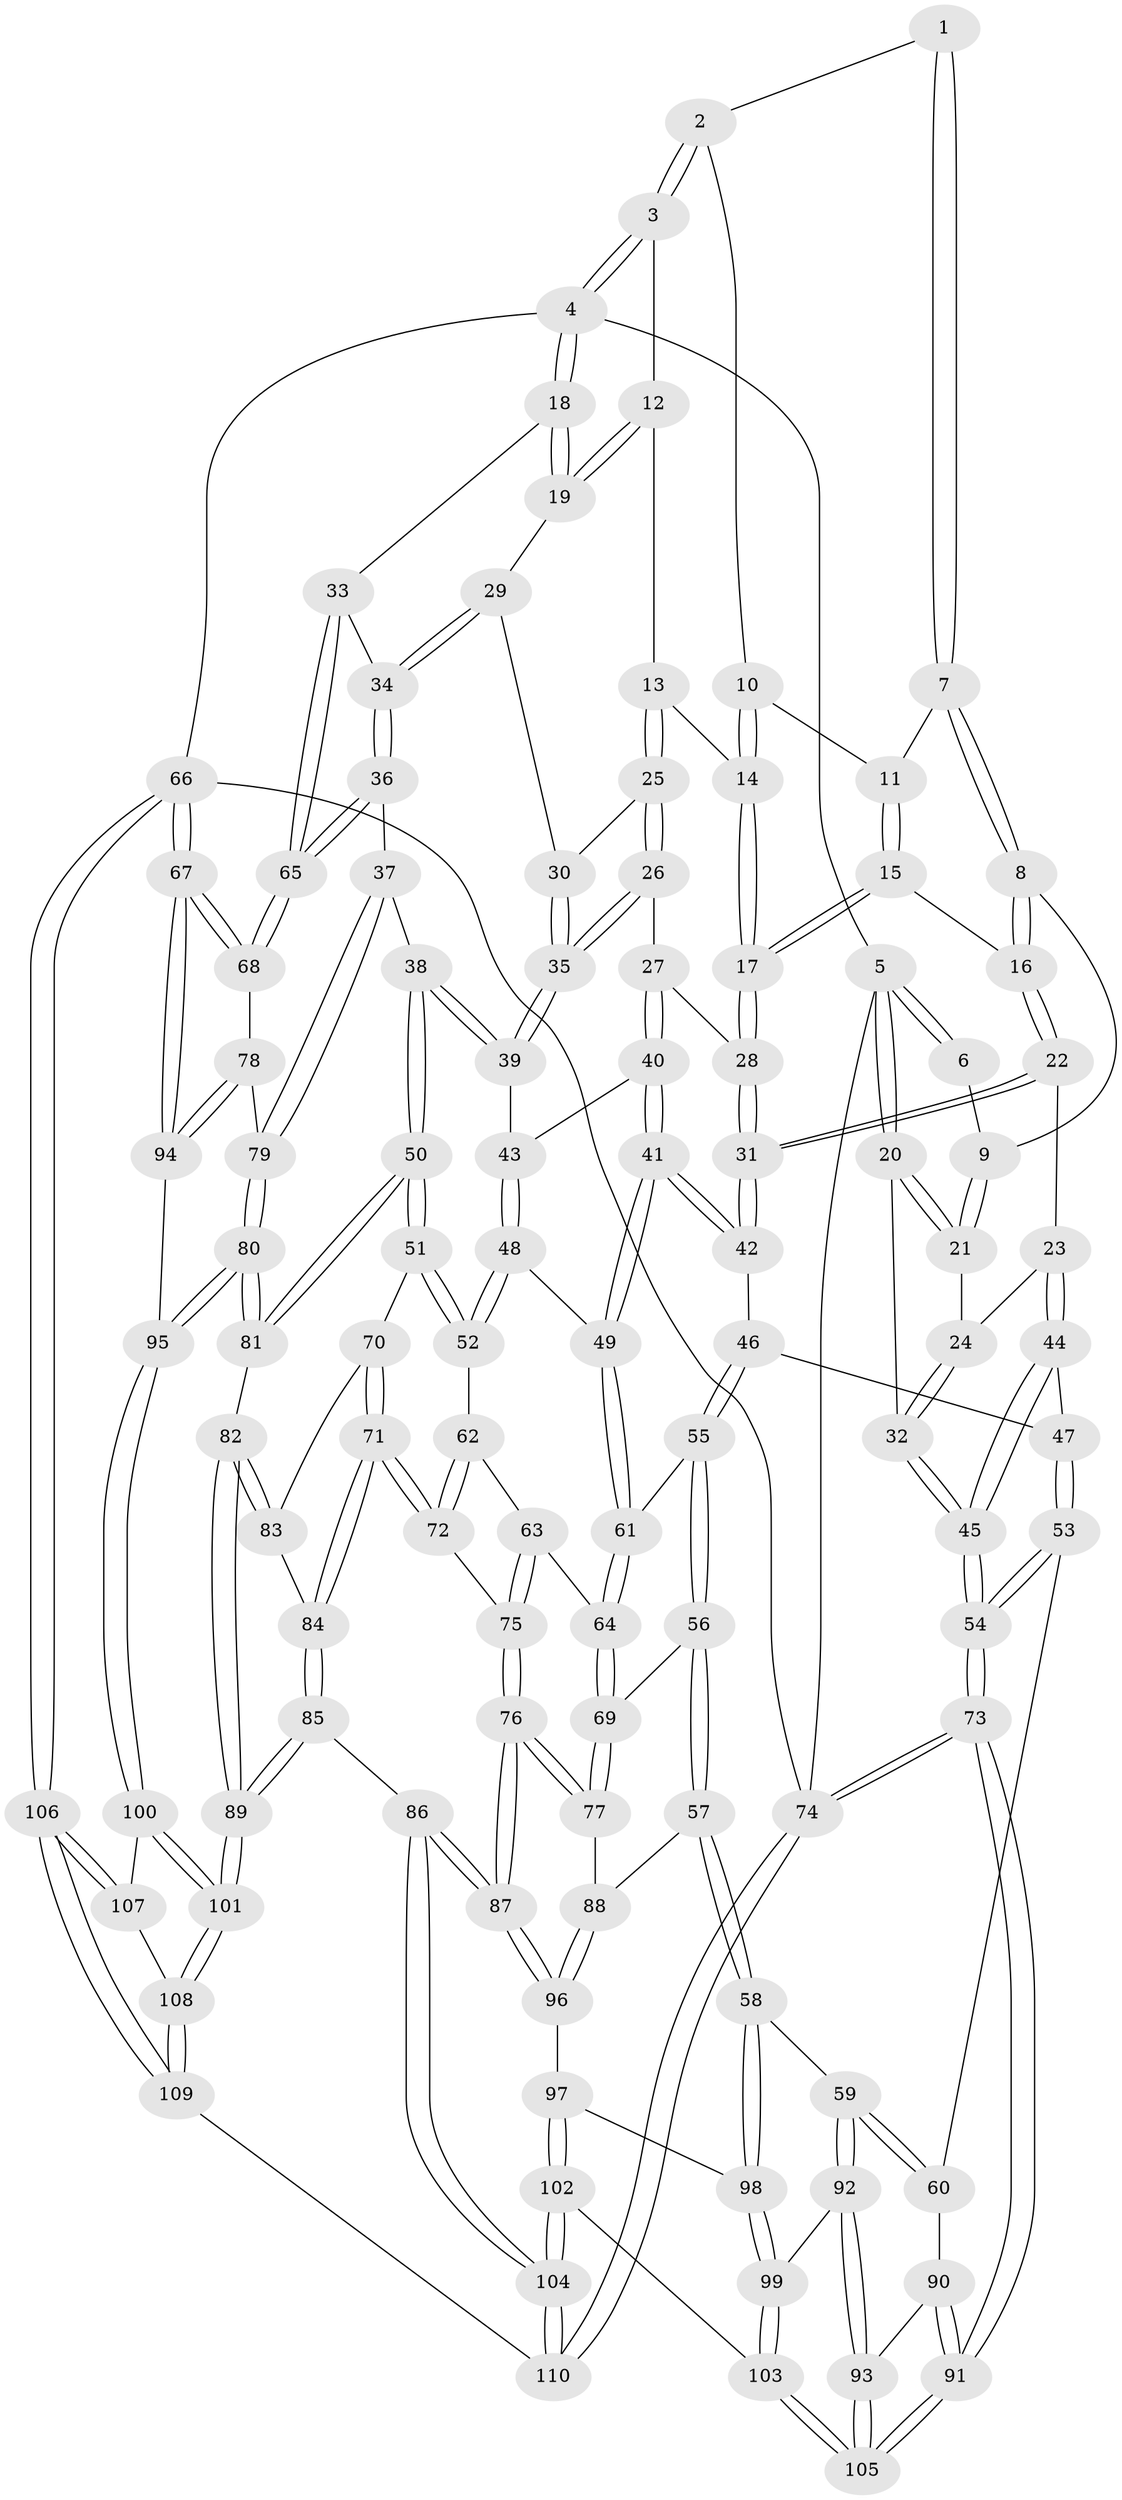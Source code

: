 // Generated by graph-tools (version 1.1) at 2025/02/03/09/25 05:02:06]
// undirected, 110 vertices, 272 edges
graph export_dot {
graph [start="1"]
  node [color=gray90,style=filled];
  1 [pos="+0.42746807776422846+0"];
  2 [pos="+0.6484828734574326+0"];
  3 [pos="+1+0"];
  4 [pos="+1+0"];
  5 [pos="+0+0"];
  6 [pos="+0.22972039417707155+0"];
  7 [pos="+0.42941784370632147+0.01807810209240675"];
  8 [pos="+0.2399042461156481+0.07078302676370044"];
  9 [pos="+0.22817931782760278+0.05911123707887887"];
  10 [pos="+0.6468129143047976+0"];
  11 [pos="+0.44439457215859374+0.048169242796106196"];
  12 [pos="+0.8115413282083886+0.07244192474237504"];
  13 [pos="+0.714270965451151+0.10038931559720099"];
  14 [pos="+0.6578491121043435+0.05579868165980227"];
  15 [pos="+0.4449359603837948+0.051122342170248664"];
  16 [pos="+0.2893626640398031+0.15010532996762369"];
  17 [pos="+0.5163870160814825+0.16870914052184088"];
  18 [pos="+1+0.007055712833401943"];
  19 [pos="+0.9269340161701387+0.14581533123262522"];
  20 [pos="+0+0"];
  21 [pos="+0.05805952488721531+0.1298261324677331"];
  22 [pos="+0.328022984508657+0.2558530270367632"];
  23 [pos="+0.13430078816031465+0.28878315101378466"];
  24 [pos="+0.10366268821001837+0.24988883583293944"];
  25 [pos="+0.734844750287372+0.16351388629725916"];
  26 [pos="+0.6036771419310832+0.28847037536073583"];
  27 [pos="+0.5689030889096276+0.28356779814024985"];
  28 [pos="+0.4994460066822601+0.2125113526985937"];
  29 [pos="+0.8241689207008323+0.24516822239017563"];
  30 [pos="+0.8057006703966599+0.24623444066379943"];
  31 [pos="+0.33932650431287364+0.26445203052088634"];
  32 [pos="+0+0.3679520512165696"];
  33 [pos="+1+0.22428775154506295"];
  34 [pos="+0.8966283888555445+0.3033542684687556"];
  35 [pos="+0.7292223139356797+0.3651013752553641"];
  36 [pos="+0.9040936382763533+0.48189676396488096"];
  37 [pos="+0.8245156129895826+0.5124825041504316"];
  38 [pos="+0.8022746200208013+0.511426900342168"];
  39 [pos="+0.733551739316705+0.3948848788655872"];
  40 [pos="+0.5474710879373558+0.3773336745478823"];
  41 [pos="+0.5182560857192294+0.45469211923164315"];
  42 [pos="+0.3401289326382196+0.28078157128998404"];
  43 [pos="+0.6829888790435872+0.41052784741769266"];
  44 [pos="+0.11213109750898258+0.3508608688753556"];
  45 [pos="+0+0.48165537647832457"];
  46 [pos="+0.30309462175942564+0.4256687055071634"];
  47 [pos="+0.1723757299110574+0.44319095383050205"];
  48 [pos="+0.5547863785627142+0.4690975971261161"];
  49 [pos="+0.5185045627518767+0.4571496427292558"];
  50 [pos="+0.7744098430127604+0.536827349393097"];
  51 [pos="+0.7718509572086264+0.5380543115454636"];
  52 [pos="+0.6360196436563883+0.5462885403445584"];
  53 [pos="+0.09962314996079688+0.5932488594575681"];
  54 [pos="+0+0.5078740830542854"];
  55 [pos="+0.33203540873277126+0.4913344737090227"];
  56 [pos="+0.30502164572029183+0.5571114227253672"];
  57 [pos="+0.22249703814863514+0.6430937886889861"];
  58 [pos="+0.20543814458374343+0.6472390870232605"];
  59 [pos="+0.20356819758023736+0.6474238222770407"];
  60 [pos="+0.11871029303694408+0.6132753696539807"];
  61 [pos="+0.4708474359184585+0.508151212060119"];
  62 [pos="+0.6178037719539289+0.5717260884803314"];
  63 [pos="+0.5281206542023816+0.5968445799591356"];
  64 [pos="+0.4738288301729629+0.5294080695078863"];
  65 [pos="+1+0.48886530268278716"];
  66 [pos="+1+1"];
  67 [pos="+1+0.9764700397334697"];
  68 [pos="+1+0.6209833949842364"];
  69 [pos="+0.42105865202191833+0.6373908915647113"];
  70 [pos="+0.7520849413792493+0.5680882489793628"];
  71 [pos="+0.6358788441684579+0.6796403932816725"];
  72 [pos="+0.6116709445667499+0.6458413913560459"];
  73 [pos="+0+1"];
  74 [pos="+0+1"];
  75 [pos="+0.5304710854063669+0.6440293815845624"];
  76 [pos="+0.4939362412068556+0.7059391693868349"];
  77 [pos="+0.4222815872471743+0.6463963813134339"];
  78 [pos="+0.923941468328272+0.6977372979100918"];
  79 [pos="+0.9096955883187031+0.6940136283769973"];
  80 [pos="+0.8233044812802494+0.7589915050386686"];
  81 [pos="+0.791738256390801+0.7496837499004392"];
  82 [pos="+0.7625547512330282+0.7571631725029875"];
  83 [pos="+0.7125017922987255+0.6959948843447176"];
  84 [pos="+0.6367821543338775+0.6925556629488432"];
  85 [pos="+0.5777583421453248+0.8355721830260299"];
  86 [pos="+0.5250229277872771+0.8358827171056954"];
  87 [pos="+0.519163612073552+0.8302159269638021"];
  88 [pos="+0.3328343917636221+0.7060136740112278"];
  89 [pos="+0.6367619730768166+0.8604860247046114"];
  90 [pos="+0.11608329472925702+0.6192902139746107"];
  91 [pos="+0+1"];
  92 [pos="+0.1782626508031698+0.8243968259333334"];
  93 [pos="+0.07032521204061717+0.9020641901744672"];
  94 [pos="+0.9619662267957915+0.8319160248430447"];
  95 [pos="+0.8647783169659632+0.8519925854280949"];
  96 [pos="+0.3736133713820008+0.7976987404800013"];
  97 [pos="+0.34981653621121106+0.8125718251660705"];
  98 [pos="+0.28896169990532783+0.8133040950495511"];
  99 [pos="+0.2312682491501483+0.8387461670359103"];
  100 [pos="+0.8405987938959585+0.9023747589868637"];
  101 [pos="+0.6433906455159413+0.8687807113846107"];
  102 [pos="+0.3065435512946055+0.9335246306934564"];
  103 [pos="+0.277808005215994+0.9293534683710556"];
  104 [pos="+0.4225271334595059+1"];
  105 [pos="+0+1"];
  106 [pos="+1+1"];
  107 [pos="+0.8444235738358394+0.9169264021270611"];
  108 [pos="+0.6873805375365486+1"];
  109 [pos="+0.6938940246045091+1"];
  110 [pos="+0.4220372000529513+1"];
  1 -- 2;
  1 -- 7;
  1 -- 7;
  2 -- 3;
  2 -- 3;
  2 -- 10;
  3 -- 4;
  3 -- 4;
  3 -- 12;
  4 -- 5;
  4 -- 18;
  4 -- 18;
  4 -- 66;
  5 -- 6;
  5 -- 6;
  5 -- 20;
  5 -- 20;
  5 -- 74;
  6 -- 9;
  7 -- 8;
  7 -- 8;
  7 -- 11;
  8 -- 9;
  8 -- 16;
  8 -- 16;
  9 -- 21;
  9 -- 21;
  10 -- 11;
  10 -- 14;
  10 -- 14;
  11 -- 15;
  11 -- 15;
  12 -- 13;
  12 -- 19;
  12 -- 19;
  13 -- 14;
  13 -- 25;
  13 -- 25;
  14 -- 17;
  14 -- 17;
  15 -- 16;
  15 -- 17;
  15 -- 17;
  16 -- 22;
  16 -- 22;
  17 -- 28;
  17 -- 28;
  18 -- 19;
  18 -- 19;
  18 -- 33;
  19 -- 29;
  20 -- 21;
  20 -- 21;
  20 -- 32;
  21 -- 24;
  22 -- 23;
  22 -- 31;
  22 -- 31;
  23 -- 24;
  23 -- 44;
  23 -- 44;
  24 -- 32;
  24 -- 32;
  25 -- 26;
  25 -- 26;
  25 -- 30;
  26 -- 27;
  26 -- 35;
  26 -- 35;
  27 -- 28;
  27 -- 40;
  27 -- 40;
  28 -- 31;
  28 -- 31;
  29 -- 30;
  29 -- 34;
  29 -- 34;
  30 -- 35;
  30 -- 35;
  31 -- 42;
  31 -- 42;
  32 -- 45;
  32 -- 45;
  33 -- 34;
  33 -- 65;
  33 -- 65;
  34 -- 36;
  34 -- 36;
  35 -- 39;
  35 -- 39;
  36 -- 37;
  36 -- 65;
  36 -- 65;
  37 -- 38;
  37 -- 79;
  37 -- 79;
  38 -- 39;
  38 -- 39;
  38 -- 50;
  38 -- 50;
  39 -- 43;
  40 -- 41;
  40 -- 41;
  40 -- 43;
  41 -- 42;
  41 -- 42;
  41 -- 49;
  41 -- 49;
  42 -- 46;
  43 -- 48;
  43 -- 48;
  44 -- 45;
  44 -- 45;
  44 -- 47;
  45 -- 54;
  45 -- 54;
  46 -- 47;
  46 -- 55;
  46 -- 55;
  47 -- 53;
  47 -- 53;
  48 -- 49;
  48 -- 52;
  48 -- 52;
  49 -- 61;
  49 -- 61;
  50 -- 51;
  50 -- 51;
  50 -- 81;
  50 -- 81;
  51 -- 52;
  51 -- 52;
  51 -- 70;
  52 -- 62;
  53 -- 54;
  53 -- 54;
  53 -- 60;
  54 -- 73;
  54 -- 73;
  55 -- 56;
  55 -- 56;
  55 -- 61;
  56 -- 57;
  56 -- 57;
  56 -- 69;
  57 -- 58;
  57 -- 58;
  57 -- 88;
  58 -- 59;
  58 -- 98;
  58 -- 98;
  59 -- 60;
  59 -- 60;
  59 -- 92;
  59 -- 92;
  60 -- 90;
  61 -- 64;
  61 -- 64;
  62 -- 63;
  62 -- 72;
  62 -- 72;
  63 -- 64;
  63 -- 75;
  63 -- 75;
  64 -- 69;
  64 -- 69;
  65 -- 68;
  65 -- 68;
  66 -- 67;
  66 -- 67;
  66 -- 106;
  66 -- 106;
  66 -- 74;
  67 -- 68;
  67 -- 68;
  67 -- 94;
  67 -- 94;
  68 -- 78;
  69 -- 77;
  69 -- 77;
  70 -- 71;
  70 -- 71;
  70 -- 83;
  71 -- 72;
  71 -- 72;
  71 -- 84;
  71 -- 84;
  72 -- 75;
  73 -- 74;
  73 -- 74;
  73 -- 91;
  73 -- 91;
  74 -- 110;
  74 -- 110;
  75 -- 76;
  75 -- 76;
  76 -- 77;
  76 -- 77;
  76 -- 87;
  76 -- 87;
  77 -- 88;
  78 -- 79;
  78 -- 94;
  78 -- 94;
  79 -- 80;
  79 -- 80;
  80 -- 81;
  80 -- 81;
  80 -- 95;
  80 -- 95;
  81 -- 82;
  82 -- 83;
  82 -- 83;
  82 -- 89;
  82 -- 89;
  83 -- 84;
  84 -- 85;
  84 -- 85;
  85 -- 86;
  85 -- 89;
  85 -- 89;
  86 -- 87;
  86 -- 87;
  86 -- 104;
  86 -- 104;
  87 -- 96;
  87 -- 96;
  88 -- 96;
  88 -- 96;
  89 -- 101;
  89 -- 101;
  90 -- 91;
  90 -- 91;
  90 -- 93;
  91 -- 105;
  91 -- 105;
  92 -- 93;
  92 -- 93;
  92 -- 99;
  93 -- 105;
  93 -- 105;
  94 -- 95;
  95 -- 100;
  95 -- 100;
  96 -- 97;
  97 -- 98;
  97 -- 102;
  97 -- 102;
  98 -- 99;
  98 -- 99;
  99 -- 103;
  99 -- 103;
  100 -- 101;
  100 -- 101;
  100 -- 107;
  101 -- 108;
  101 -- 108;
  102 -- 103;
  102 -- 104;
  102 -- 104;
  103 -- 105;
  103 -- 105;
  104 -- 110;
  104 -- 110;
  106 -- 107;
  106 -- 107;
  106 -- 109;
  106 -- 109;
  107 -- 108;
  108 -- 109;
  108 -- 109;
  109 -- 110;
}
